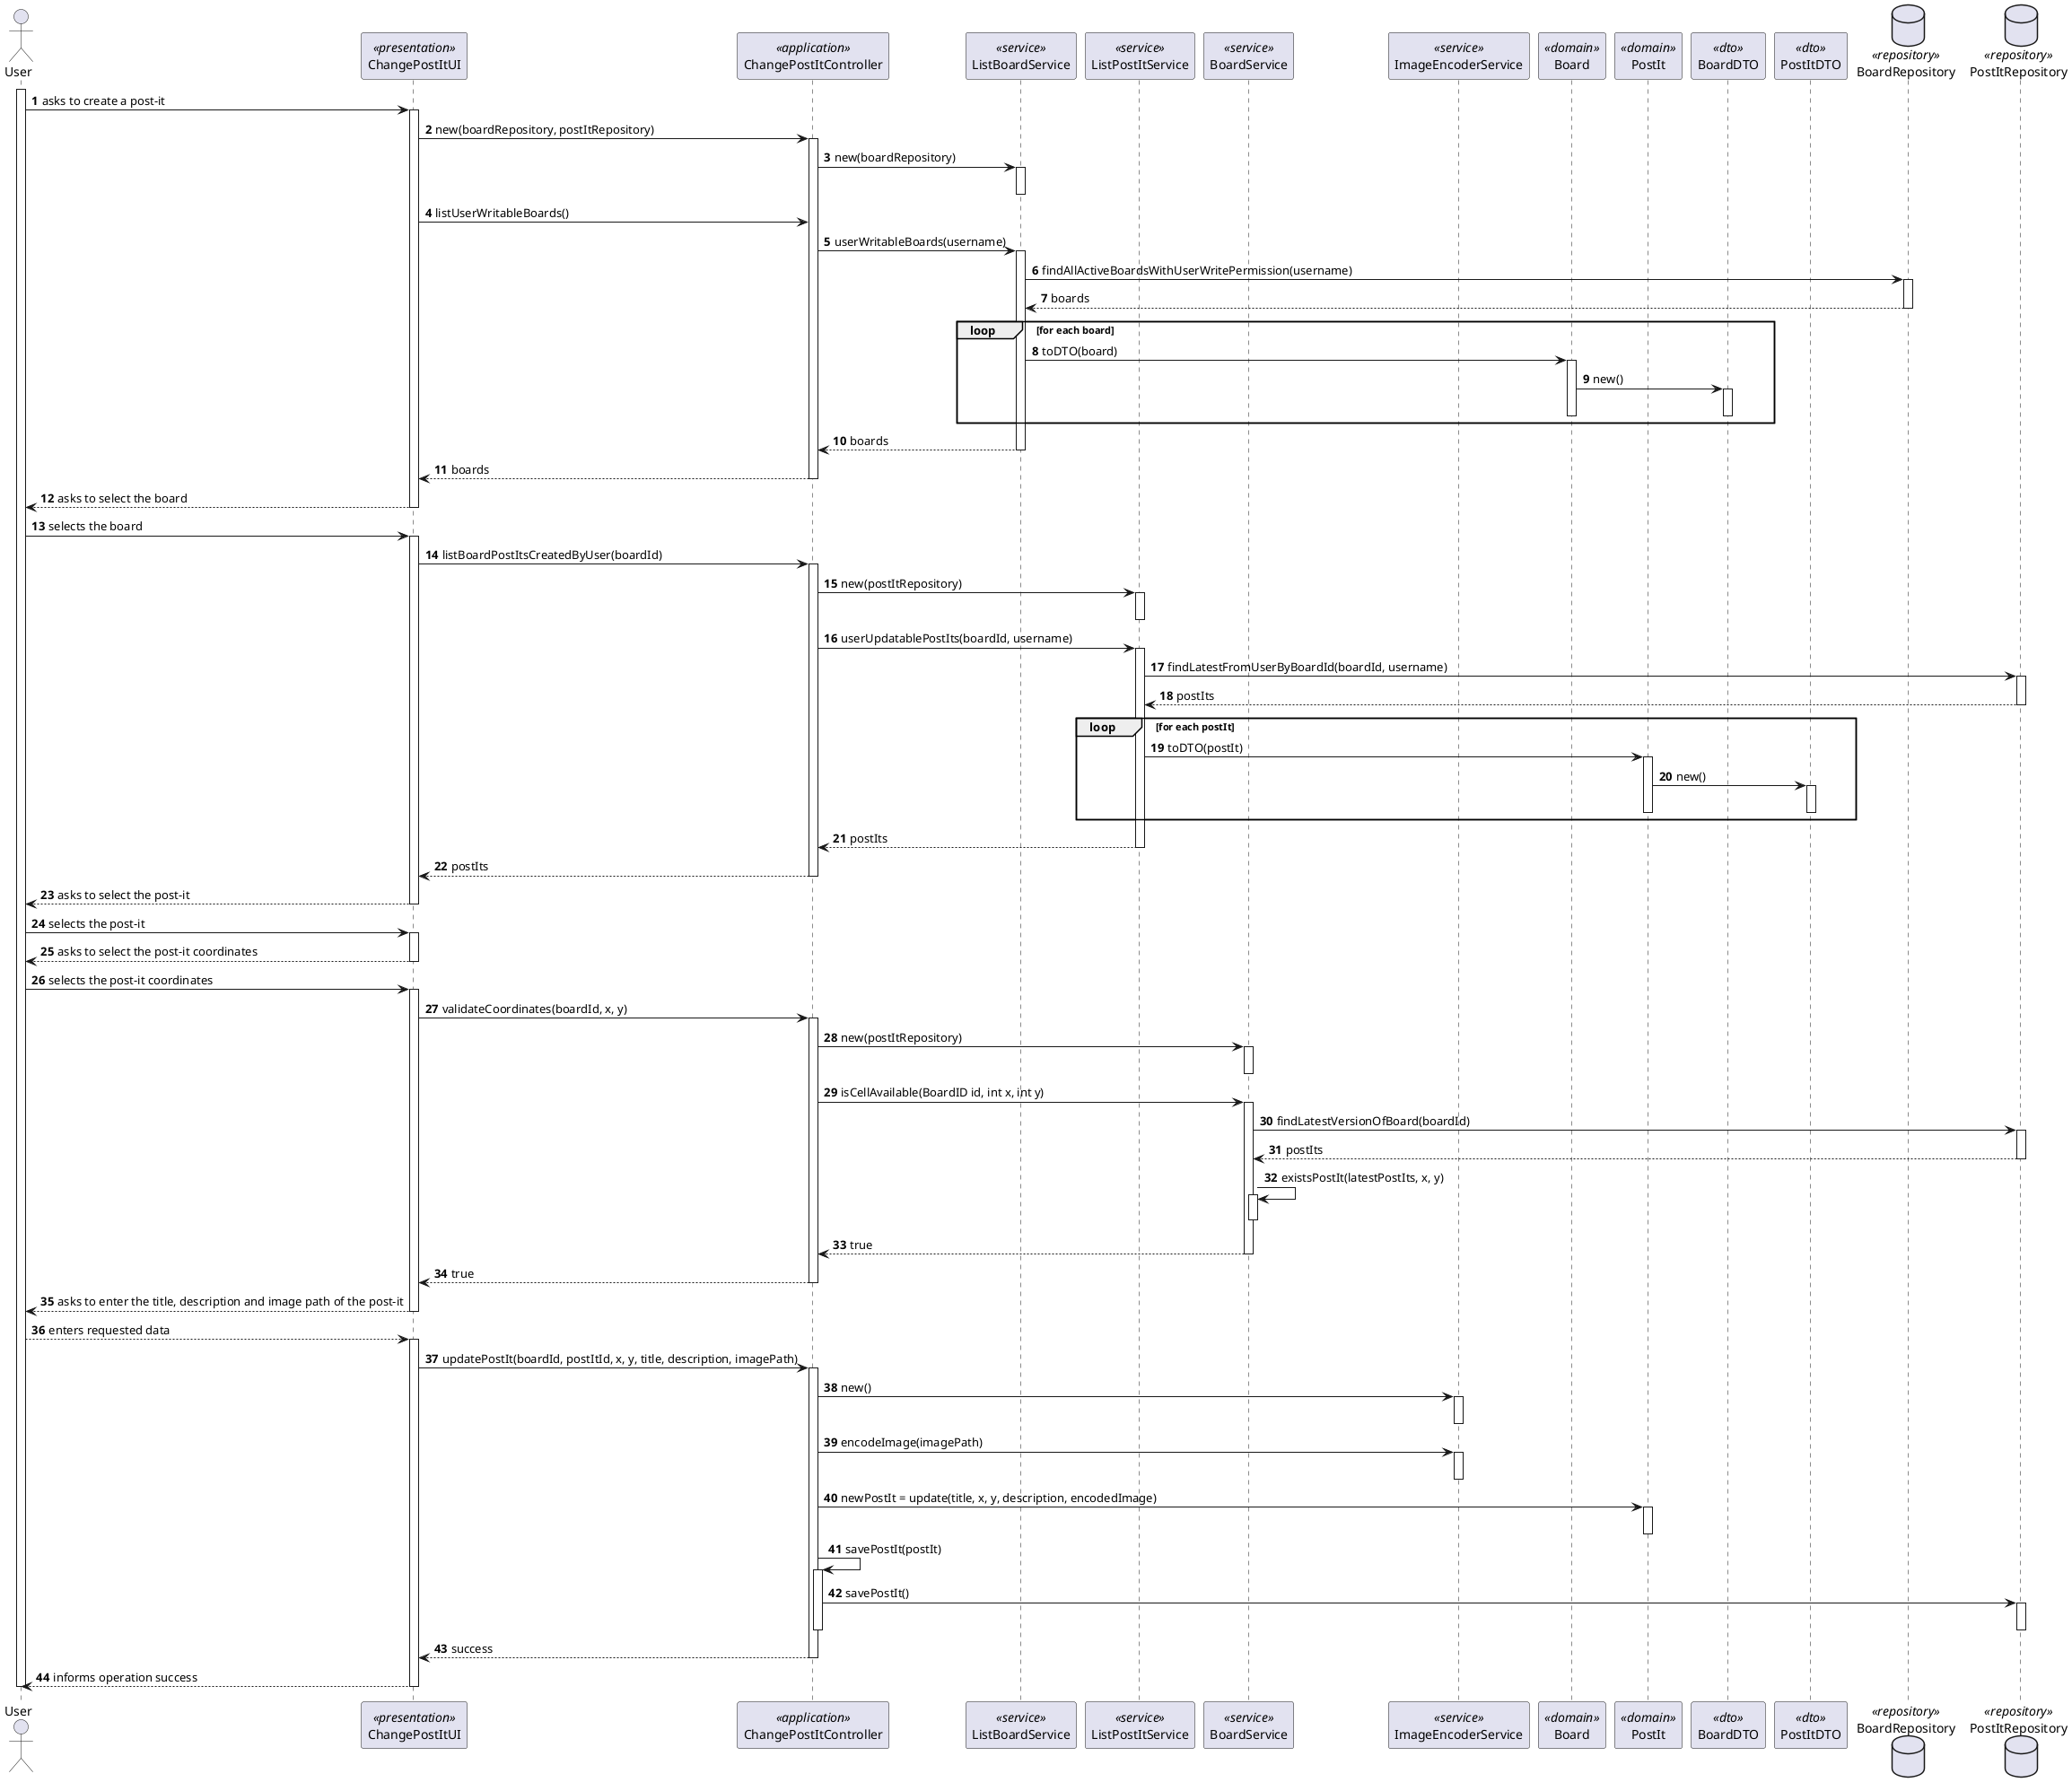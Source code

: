 @startuml US3007_SD
autonumber

actor "User" as M
participant "ChangePostItUI" as UI <<presentation>>
participant "ChangePostItController" as CTRL <<application>>
participant "ListBoardService" as LBSRV <<service>>
participant "ListPostItService" as LPSRV <<service>>
participant "BoardService" as BSRV <<service>>
participant "ImageEncoderService" as IESRV <<service>>
participant "Board" as B <<domain>>
participant "PostIt" as P <<domain>>
participant "BoardDTO" as BDTO <<dto>>
participant "PostItDTO" as PDTO <<dto>>

database BoardRepository as BREP <<repository>>
database PostItRepository as PREP <<repository>>

activate M

M -> UI : asks to create a post-it
activate UI

UI -> CTRL : new(boardRepository, postItRepository)
activate CTRL
CTRL -> LBSRV : new(boardRepository)
activate LBSRV
deactivate LBSRV
UI -> CTRL : listUserWritableBoards()

CTRL -> LBSRV : userWritableBoards(username)
activate LBSRV
LBSRV -> BREP : findAllActiveBoardsWithUserWritePermission(username)
activate BREP
BREP --> LBSRV : boards
deactivate BREP

loop for each board
  LBSRV -> B : toDTO(board)
  activate B
  B -> BDTO : new()
  activate BDTO
  deactivate BDTO
  deactivate B
end loop

LBSRV --> CTRL : boards
deactivate LBSRV
CTRL --> UI : boards
deactivate CTRL

UI --> M : asks to select the board
deactivate UI

M -> UI : selects the board
activate UI

UI -> CTRL : listBoardPostItsCreatedByUser(boardId)
activate CTRL

CTRL -> LPSRV : new(postItRepository)
activate LPSRV
deactivate LPSRV

CTRL -> LPSRV : userUpdatablePostIts(boardId, username)
activate LPSRV
LPSRV -> PREP : findLatestFromUserByBoardId(boardId, username)
activate PREP
PREP --> LPSRV : postIts
deactivate PREP

loop for each postIt
  LPSRV -> P : toDTO(postIt)
  activate P
  P -> PDTO : new()
  activate PDTO
  deactivate PDTO
  deactivate P
end loop

LPSRV --> CTRL : postIts
deactivate LPSRV
CTRL --> UI : postIts
deactivate CTRL

UI --> M : asks to select the post-it
deactivate UI

M -> UI : selects the post-it
activate UI


UI --> M : asks to select the post-it coordinates
deactivate UI

M -> UI : selects the post-it coordinates
activate UI
UI -> CTRL : validateCoordinates(boardId, x, y)
activate CTRL
CTRL -> BSRV : new(postItRepository)
activate BSRV
deactivate BSRV

CTRL -> BSRV : isCellAvailable(BoardID id, int x, int y)
activate BSRV
BSRV -> PREP : findLatestVersionOfBoard(boardId)
activate PREP
PREP --> BSRV : postIts
deactivate PREP

BSRV -> BSRV : existsPostIt(latestPostIts, x, y)
activate BSRV
deactivate BSRV

BSRV --> CTRL : true
deactivate BSRV
CTRL --> UI : true
deactivate CTRL

UI --> M :  asks to enter the title, description and image path of the post-it
deactivate UI

M --> UI : enters requested data
activate UI

UI -> CTRL : updatePostIt(boardId, postItId, x, y, title, description, imagePath)
activate CTRL

CTRL -> IESRV : new()
activate IESRV
deactivate IESRV

CTRL -> IESRV : encodeImage(imagePath)
activate IESRV
deactivate IESRV

CTRL -> P : newPostIt = update(title, x, y, description, encodedImage)
activate P
deactivate P

CTRL -> CTRL : savePostIt(postIt)
activate CTRL
CTRL -> PREP : savePostIt()
activate PREP
deactivate PREP
deactivate CTRL


CTRL --> UI : success
deactivate CTRL

UI --> M : informs operation success
deactivate UI




deactivate M

@enduml
